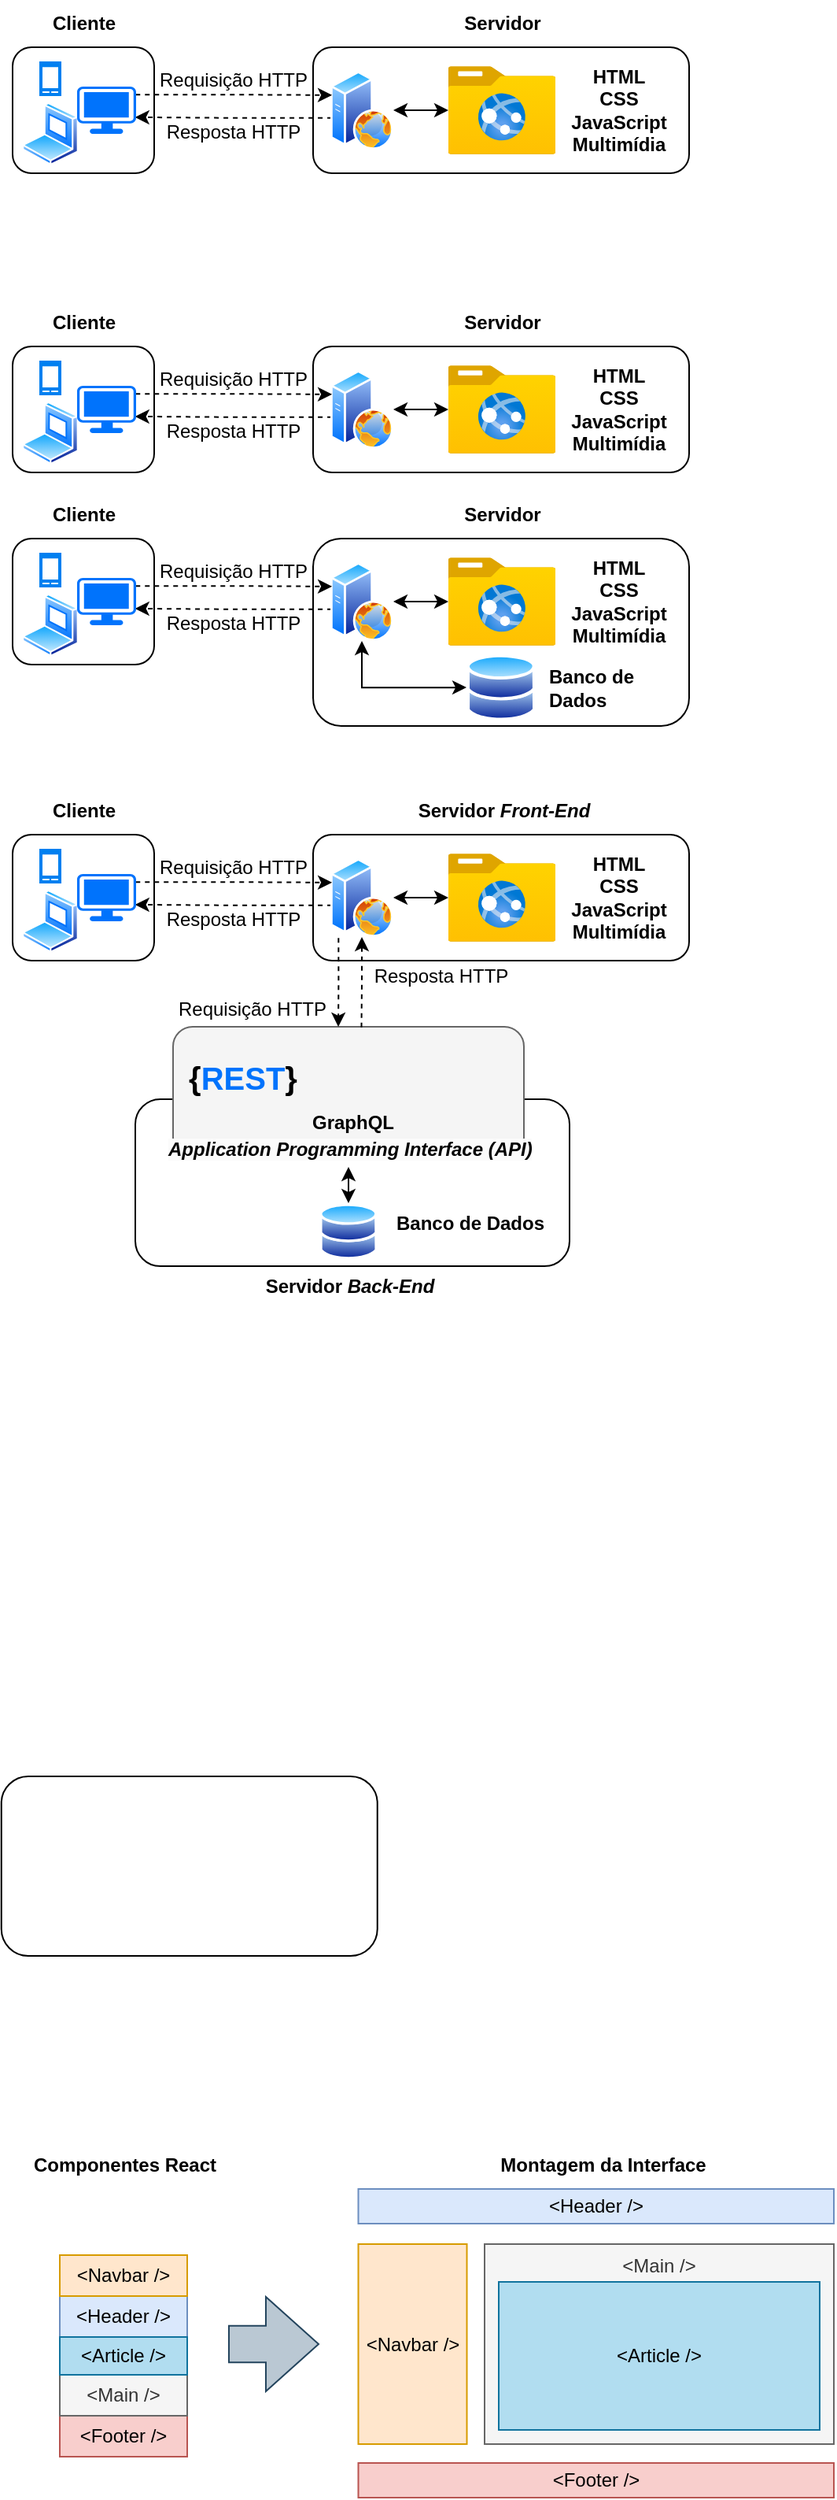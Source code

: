 <mxfile version="21.6.2" type="github">
  <diagram name="Página-1" id="v7wV8ZnBL8g8qVp7nPG3">
    <mxGraphModel dx="797" dy="458" grid="0" gridSize="10" guides="1" tooltips="1" connect="1" arrows="1" fold="1" page="1" pageScale="1" pageWidth="827" pageHeight="1169" math="0" shadow="0">
      <root>
        <mxCell id="0" />
        <mxCell id="1" parent="0" />
        <mxCell id="CSpq6tTDl8FNC48XlwBT-117" value="" style="rounded=1;whiteSpace=wrap;html=1;" parent="1" vertex="1">
          <mxGeometry x="318" y="818" width="276" height="106" as="geometry" />
        </mxCell>
        <mxCell id="CSpq6tTDl8FNC48XlwBT-114" value="" style="rounded=1;whiteSpace=wrap;html=1;fillColor=#f5f5f5;fontColor=#333333;strokeColor=#666666;" parent="1" vertex="1">
          <mxGeometry x="342" y="772" width="223" height="83" as="geometry" />
        </mxCell>
        <mxCell id="CSpq6tTDl8FNC48XlwBT-10" value="" style="rounded=1;whiteSpace=wrap;html=1;fontStyle=0" parent="1" vertex="1">
          <mxGeometry x="431" y="150" width="239" height="80" as="geometry" />
        </mxCell>
        <mxCell id="CSpq6tTDl8FNC48XlwBT-9" value="" style="rounded=1;whiteSpace=wrap;html=1;fontStyle=0" parent="1" vertex="1">
          <mxGeometry x="240" y="150" width="90" height="80" as="geometry" />
        </mxCell>
        <mxCell id="CSpq6tTDl8FNC48XlwBT-12" style="edgeStyle=orthogonalEdgeStyle;rounded=0;orthogonalLoop=1;jettySize=auto;html=1;entryX=0.983;entryY=0.648;entryDx=0;entryDy=0;entryPerimeter=0;exitX=0.026;exitY=0.597;exitDx=0;exitDy=0;exitPerimeter=0;dashed=1;" parent="1" source="CSpq6tTDl8FNC48XlwBT-1" target="CSpq6tTDl8FNC48XlwBT-7" edge="1">
          <mxGeometry relative="1" as="geometry" />
        </mxCell>
        <mxCell id="CSpq6tTDl8FNC48XlwBT-1" value="" style="image;aspect=fixed;perimeter=ellipsePerimeter;html=1;align=center;shadow=0;dashed=0;spacingTop=3;image=img/lib/active_directory/web_server.svg;" parent="1" vertex="1">
          <mxGeometry x="442" y="165" width="40" height="50" as="geometry" />
        </mxCell>
        <mxCell id="CSpq6tTDl8FNC48XlwBT-3" style="edgeStyle=orthogonalEdgeStyle;rounded=0;orthogonalLoop=1;jettySize=auto;html=1;startArrow=classic;startFill=1;" parent="1" source="CSpq6tTDl8FNC48XlwBT-2" target="CSpq6tTDl8FNC48XlwBT-1" edge="1">
          <mxGeometry relative="1" as="geometry" />
        </mxCell>
        <mxCell id="CSpq6tTDl8FNC48XlwBT-2" value="" style="image;aspect=fixed;html=1;points=[];align=center;fontSize=12;image=img/lib/azure2/general/Folder_Website.svg;" parent="1" vertex="1">
          <mxGeometry x="517" y="162" width="68" height="56.0" as="geometry" />
        </mxCell>
        <mxCell id="CSpq6tTDl8FNC48XlwBT-4" value="HTML&lt;br&gt;CSS&lt;br&gt;JavaScript&lt;br&gt;Multimídia" style="text;html=1;align=center;verticalAlign=middle;resizable=0;points=[];autosize=1;strokeColor=none;fillColor=none;fontStyle=1" parent="1" vertex="1">
          <mxGeometry x="585" y="155" width="80" height="70" as="geometry" />
        </mxCell>
        <mxCell id="CSpq6tTDl8FNC48XlwBT-6" value="" style="image;aspect=fixed;perimeter=ellipsePerimeter;html=1;align=center;shadow=0;dashed=0;spacingTop=3;image=img/lib/active_directory/laptop_client.svg;" parent="1" vertex="1">
          <mxGeometry x="246" y="185" width="36" height="40" as="geometry" />
        </mxCell>
        <mxCell id="CSpq6tTDl8FNC48XlwBT-11" style="edgeStyle=orthogonalEdgeStyle;rounded=0;orthogonalLoop=1;jettySize=auto;html=1;exitX=0.99;exitY=0.171;exitDx=0;exitDy=0;exitPerimeter=0;entryX=0.026;entryY=0.308;entryDx=0;entryDy=0;entryPerimeter=0;dashed=1;" parent="1" source="CSpq6tTDl8FNC48XlwBT-7" target="CSpq6tTDl8FNC48XlwBT-1" edge="1">
          <mxGeometry relative="1" as="geometry">
            <Array as="points" />
          </mxGeometry>
        </mxCell>
        <mxCell id="CSpq6tTDl8FNC48XlwBT-7" value="" style="points=[[0.03,0.03,0],[0.5,0,0],[0.97,0.03,0],[1,0.4,0],[0.97,0.745,0],[0.5,1,0],[0.03,0.745,0],[0,0.4,0]];verticalLabelPosition=bottom;sketch=0;html=1;verticalAlign=top;aspect=fixed;align=center;pointerEvents=1;shape=mxgraph.cisco19.workstation;fillColor=#0073fc;strokeColor=none;" parent="1" vertex="1">
          <mxGeometry x="281" y="175" width="37.5" height="30" as="geometry" />
        </mxCell>
        <mxCell id="CSpq6tTDl8FNC48XlwBT-8" value="" style="html=1;verticalLabelPosition=bottom;align=center;labelBackgroundColor=#ffffff;verticalAlign=top;strokeWidth=2;strokeColor=#0080F0;shadow=0;dashed=0;shape=mxgraph.ios7.icons.smartphone;" parent="1" vertex="1">
          <mxGeometry x="258" y="160" width="12" height="20" as="geometry" />
        </mxCell>
        <mxCell id="CSpq6tTDl8FNC48XlwBT-13" value="Requisição HTTP" style="text;html=1;align=center;verticalAlign=middle;resizable=0;points=[];autosize=1;strokeColor=none;fillColor=none;" parent="1" vertex="1">
          <mxGeometry x="319.5" y="156" width="120" height="30" as="geometry" />
        </mxCell>
        <mxCell id="CSpq6tTDl8FNC48XlwBT-14" value="Resposta HTTP" style="text;html=1;align=center;verticalAlign=middle;resizable=0;points=[];autosize=1;strokeColor=none;fillColor=none;" parent="1" vertex="1">
          <mxGeometry x="324.5" y="189" width="110" height="30" as="geometry" />
        </mxCell>
        <mxCell id="CSpq6tTDl8FNC48XlwBT-15" value="Cliente" style="text;html=1;align=center;verticalAlign=middle;resizable=0;points=[];autosize=1;strokeColor=none;fillColor=none;fontStyle=1" parent="1" vertex="1">
          <mxGeometry x="255" y="120" width="60" height="30" as="geometry" />
        </mxCell>
        <mxCell id="CSpq6tTDl8FNC48XlwBT-16" value="Servidor" style="text;html=1;align=center;verticalAlign=middle;resizable=0;points=[];autosize=1;strokeColor=none;fillColor=none;fontStyle=1" parent="1" vertex="1">
          <mxGeometry x="516" y="120" width="70" height="30" as="geometry" />
        </mxCell>
        <mxCell id="CSpq6tTDl8FNC48XlwBT-17" value="" style="rounded=1;whiteSpace=wrap;html=1;fontStyle=0" parent="1" vertex="1">
          <mxGeometry x="431" y="340" width="239" height="80" as="geometry" />
        </mxCell>
        <mxCell id="CSpq6tTDl8FNC48XlwBT-18" value="" style="rounded=1;whiteSpace=wrap;html=1;fontStyle=0" parent="1" vertex="1">
          <mxGeometry x="240" y="340" width="90" height="80" as="geometry" />
        </mxCell>
        <mxCell id="CSpq6tTDl8FNC48XlwBT-19" style="edgeStyle=orthogonalEdgeStyle;rounded=0;orthogonalLoop=1;jettySize=auto;html=1;entryX=0.983;entryY=0.648;entryDx=0;entryDy=0;entryPerimeter=0;exitX=0.026;exitY=0.597;exitDx=0;exitDy=0;exitPerimeter=0;dashed=1;" parent="1" source="CSpq6tTDl8FNC48XlwBT-20" target="CSpq6tTDl8FNC48XlwBT-26" edge="1">
          <mxGeometry relative="1" as="geometry" />
        </mxCell>
        <mxCell id="CSpq6tTDl8FNC48XlwBT-20" value="" style="image;aspect=fixed;perimeter=ellipsePerimeter;html=1;align=center;shadow=0;dashed=0;spacingTop=3;image=img/lib/active_directory/web_server.svg;" parent="1" vertex="1">
          <mxGeometry x="442" y="355" width="40" height="50" as="geometry" />
        </mxCell>
        <mxCell id="CSpq6tTDl8FNC48XlwBT-21" style="edgeStyle=orthogonalEdgeStyle;rounded=0;orthogonalLoop=1;jettySize=auto;html=1;startArrow=classic;startFill=1;" parent="1" source="CSpq6tTDl8FNC48XlwBT-22" target="CSpq6tTDl8FNC48XlwBT-20" edge="1">
          <mxGeometry relative="1" as="geometry" />
        </mxCell>
        <mxCell id="CSpq6tTDl8FNC48XlwBT-22" value="" style="image;aspect=fixed;html=1;points=[];align=center;fontSize=12;image=img/lib/azure2/general/Folder_Website.svg;" parent="1" vertex="1">
          <mxGeometry x="517" y="352" width="68" height="56.0" as="geometry" />
        </mxCell>
        <mxCell id="CSpq6tTDl8FNC48XlwBT-23" value="HTML&lt;br&gt;CSS&lt;br&gt;JavaScript&lt;br&gt;Multimídia" style="text;html=1;align=center;verticalAlign=middle;resizable=0;points=[];autosize=1;strokeColor=none;fillColor=none;fontStyle=1" parent="1" vertex="1">
          <mxGeometry x="585" y="345" width="80" height="70" as="geometry" />
        </mxCell>
        <mxCell id="CSpq6tTDl8FNC48XlwBT-24" value="" style="image;aspect=fixed;perimeter=ellipsePerimeter;html=1;align=center;shadow=0;dashed=0;spacingTop=3;image=img/lib/active_directory/laptop_client.svg;" parent="1" vertex="1">
          <mxGeometry x="246" y="375" width="36" height="40" as="geometry" />
        </mxCell>
        <mxCell id="CSpq6tTDl8FNC48XlwBT-25" style="edgeStyle=orthogonalEdgeStyle;rounded=0;orthogonalLoop=1;jettySize=auto;html=1;exitX=0.99;exitY=0.171;exitDx=0;exitDy=0;exitPerimeter=0;entryX=0.026;entryY=0.308;entryDx=0;entryDy=0;entryPerimeter=0;dashed=1;" parent="1" source="CSpq6tTDl8FNC48XlwBT-26" target="CSpq6tTDl8FNC48XlwBT-20" edge="1">
          <mxGeometry relative="1" as="geometry">
            <Array as="points" />
          </mxGeometry>
        </mxCell>
        <mxCell id="CSpq6tTDl8FNC48XlwBT-26" value="" style="points=[[0.03,0.03,0],[0.5,0,0],[0.97,0.03,0],[1,0.4,0],[0.97,0.745,0],[0.5,1,0],[0.03,0.745,0],[0,0.4,0]];verticalLabelPosition=bottom;sketch=0;html=1;verticalAlign=top;aspect=fixed;align=center;pointerEvents=1;shape=mxgraph.cisco19.workstation;fillColor=#0073fc;strokeColor=none;" parent="1" vertex="1">
          <mxGeometry x="281" y="365" width="37.5" height="30" as="geometry" />
        </mxCell>
        <mxCell id="CSpq6tTDl8FNC48XlwBT-27" value="" style="html=1;verticalLabelPosition=bottom;align=center;labelBackgroundColor=#ffffff;verticalAlign=top;strokeWidth=2;strokeColor=#0080F0;shadow=0;dashed=0;shape=mxgraph.ios7.icons.smartphone;" parent="1" vertex="1">
          <mxGeometry x="258" y="350" width="12" height="20" as="geometry" />
        </mxCell>
        <mxCell id="CSpq6tTDl8FNC48XlwBT-28" value="Requisição HTTP" style="text;html=1;align=center;verticalAlign=middle;resizable=0;points=[];autosize=1;strokeColor=none;fillColor=none;" parent="1" vertex="1">
          <mxGeometry x="319.5" y="346" width="120" height="30" as="geometry" />
        </mxCell>
        <mxCell id="CSpq6tTDl8FNC48XlwBT-29" value="Resposta HTTP" style="text;html=1;align=center;verticalAlign=middle;resizable=0;points=[];autosize=1;strokeColor=none;fillColor=none;" parent="1" vertex="1">
          <mxGeometry x="324.5" y="379" width="110" height="30" as="geometry" />
        </mxCell>
        <mxCell id="CSpq6tTDl8FNC48XlwBT-30" value="Cliente" style="text;html=1;align=center;verticalAlign=middle;resizable=0;points=[];autosize=1;strokeColor=none;fillColor=none;fontStyle=1" parent="1" vertex="1">
          <mxGeometry x="255" y="310" width="60" height="30" as="geometry" />
        </mxCell>
        <mxCell id="CSpq6tTDl8FNC48XlwBT-31" value="Servidor" style="text;html=1;align=center;verticalAlign=middle;resizable=0;points=[];autosize=1;strokeColor=none;fillColor=none;fontStyle=1" parent="1" vertex="1">
          <mxGeometry x="516" y="310" width="70" height="30" as="geometry" />
        </mxCell>
        <mxCell id="CSpq6tTDl8FNC48XlwBT-49" value="" style="rounded=1;whiteSpace=wrap;html=1;fontStyle=0" parent="1" vertex="1">
          <mxGeometry x="431" y="462" width="239" height="119" as="geometry" />
        </mxCell>
        <mxCell id="CSpq6tTDl8FNC48XlwBT-50" value="" style="rounded=1;whiteSpace=wrap;html=1;fontStyle=0" parent="1" vertex="1">
          <mxGeometry x="240" y="462" width="90" height="80" as="geometry" />
        </mxCell>
        <mxCell id="CSpq6tTDl8FNC48XlwBT-51" style="edgeStyle=orthogonalEdgeStyle;rounded=0;orthogonalLoop=1;jettySize=auto;html=1;entryX=0.983;entryY=0.648;entryDx=0;entryDy=0;entryPerimeter=0;exitX=0.026;exitY=0.597;exitDx=0;exitDy=0;exitPerimeter=0;dashed=1;" parent="1" source="CSpq6tTDl8FNC48XlwBT-52" target="CSpq6tTDl8FNC48XlwBT-58" edge="1">
          <mxGeometry relative="1" as="geometry" />
        </mxCell>
        <mxCell id="CSpq6tTDl8FNC48XlwBT-64" style="edgeStyle=orthogonalEdgeStyle;rounded=0;orthogonalLoop=1;jettySize=auto;html=1;entryX=0;entryY=0.5;entryDx=0;entryDy=0;exitX=0.5;exitY=1;exitDx=0;exitDy=0;startArrow=classic;startFill=1;" parent="1" source="CSpq6tTDl8FNC48XlwBT-52" target="CSpq6tTDl8FNC48XlwBT-32" edge="1">
          <mxGeometry relative="1" as="geometry" />
        </mxCell>
        <mxCell id="CSpq6tTDl8FNC48XlwBT-52" value="" style="image;aspect=fixed;perimeter=ellipsePerimeter;html=1;align=center;shadow=0;dashed=0;spacingTop=3;image=img/lib/active_directory/web_server.svg;" parent="1" vertex="1">
          <mxGeometry x="442" y="477" width="40" height="50" as="geometry" />
        </mxCell>
        <mxCell id="CSpq6tTDl8FNC48XlwBT-53" style="edgeStyle=orthogonalEdgeStyle;rounded=0;orthogonalLoop=1;jettySize=auto;html=1;startArrow=classic;startFill=1;" parent="1" source="CSpq6tTDl8FNC48XlwBT-54" target="CSpq6tTDl8FNC48XlwBT-52" edge="1">
          <mxGeometry relative="1" as="geometry" />
        </mxCell>
        <mxCell id="CSpq6tTDl8FNC48XlwBT-54" value="" style="image;aspect=fixed;html=1;points=[];align=center;fontSize=12;image=img/lib/azure2/general/Folder_Website.svg;" parent="1" vertex="1">
          <mxGeometry x="517" y="474" width="68" height="56.0" as="geometry" />
        </mxCell>
        <mxCell id="CSpq6tTDl8FNC48XlwBT-55" value="HTML&lt;br&gt;CSS&lt;br&gt;JavaScript&lt;br&gt;Multimídia" style="text;html=1;align=center;verticalAlign=middle;resizable=0;points=[];autosize=1;strokeColor=none;fillColor=none;fontStyle=1" parent="1" vertex="1">
          <mxGeometry x="585" y="467" width="80" height="70" as="geometry" />
        </mxCell>
        <mxCell id="CSpq6tTDl8FNC48XlwBT-56" value="" style="image;aspect=fixed;perimeter=ellipsePerimeter;html=1;align=center;shadow=0;dashed=0;spacingTop=3;image=img/lib/active_directory/laptop_client.svg;" parent="1" vertex="1">
          <mxGeometry x="246" y="497" width="36" height="40" as="geometry" />
        </mxCell>
        <mxCell id="CSpq6tTDl8FNC48XlwBT-57" style="edgeStyle=orthogonalEdgeStyle;rounded=0;orthogonalLoop=1;jettySize=auto;html=1;exitX=0.99;exitY=0.171;exitDx=0;exitDy=0;exitPerimeter=0;entryX=0.026;entryY=0.308;entryDx=0;entryDy=0;entryPerimeter=0;dashed=1;" parent="1" source="CSpq6tTDl8FNC48XlwBT-58" target="CSpq6tTDl8FNC48XlwBT-52" edge="1">
          <mxGeometry relative="1" as="geometry">
            <Array as="points" />
          </mxGeometry>
        </mxCell>
        <mxCell id="CSpq6tTDl8FNC48XlwBT-58" value="" style="points=[[0.03,0.03,0],[0.5,0,0],[0.97,0.03,0],[1,0.4,0],[0.97,0.745,0],[0.5,1,0],[0.03,0.745,0],[0,0.4,0]];verticalLabelPosition=bottom;sketch=0;html=1;verticalAlign=top;aspect=fixed;align=center;pointerEvents=1;shape=mxgraph.cisco19.workstation;fillColor=#0073fc;strokeColor=none;" parent="1" vertex="1">
          <mxGeometry x="281" y="487" width="37.5" height="30" as="geometry" />
        </mxCell>
        <mxCell id="CSpq6tTDl8FNC48XlwBT-59" value="" style="html=1;verticalLabelPosition=bottom;align=center;labelBackgroundColor=#ffffff;verticalAlign=top;strokeWidth=2;strokeColor=#0080F0;shadow=0;dashed=0;shape=mxgraph.ios7.icons.smartphone;" parent="1" vertex="1">
          <mxGeometry x="258" y="472" width="12" height="20" as="geometry" />
        </mxCell>
        <mxCell id="CSpq6tTDl8FNC48XlwBT-60" value="Requisição HTTP" style="text;html=1;align=center;verticalAlign=middle;resizable=0;points=[];autosize=1;strokeColor=none;fillColor=none;" parent="1" vertex="1">
          <mxGeometry x="319.5" y="468" width="120" height="30" as="geometry" />
        </mxCell>
        <mxCell id="CSpq6tTDl8FNC48XlwBT-61" value="Resposta HTTP" style="text;html=1;align=center;verticalAlign=middle;resizable=0;points=[];autosize=1;strokeColor=none;fillColor=none;" parent="1" vertex="1">
          <mxGeometry x="324.5" y="501" width="110" height="30" as="geometry" />
        </mxCell>
        <mxCell id="CSpq6tTDl8FNC48XlwBT-62" value="Cliente" style="text;html=1;align=center;verticalAlign=middle;resizable=0;points=[];autosize=1;strokeColor=none;fillColor=none;fontStyle=1" parent="1" vertex="1">
          <mxGeometry x="255" y="432" width="60" height="30" as="geometry" />
        </mxCell>
        <mxCell id="CSpq6tTDl8FNC48XlwBT-63" value="Servidor" style="text;html=1;align=center;verticalAlign=middle;resizable=0;points=[];autosize=1;strokeColor=none;fillColor=none;fontStyle=1" parent="1" vertex="1">
          <mxGeometry x="516" y="432" width="70" height="30" as="geometry" />
        </mxCell>
        <mxCell id="CSpq6tTDl8FNC48XlwBT-32" value="" style="image;aspect=fixed;perimeter=ellipsePerimeter;html=1;align=center;shadow=0;dashed=0;spacingTop=3;image=img/lib/active_directory/databases.svg;" parent="1" vertex="1">
          <mxGeometry x="528.5" y="535" width="44" height="43.12" as="geometry" />
        </mxCell>
        <mxCell id="CSpq6tTDl8FNC48XlwBT-65" value="Banco de&lt;br&gt;Dados" style="text;html=1;align=left;verticalAlign=middle;resizable=0;points=[];autosize=1;strokeColor=none;fillColor=none;fontStyle=1" parent="1" vertex="1">
          <mxGeometry x="579" y="536.06" width="72" height="41" as="geometry" />
        </mxCell>
        <mxCell id="CSpq6tTDl8FNC48XlwBT-66" value="" style="rounded=1;whiteSpace=wrap;html=1;fontStyle=0" parent="1" vertex="1">
          <mxGeometry x="431" y="650" width="239" height="80" as="geometry" />
        </mxCell>
        <mxCell id="CSpq6tTDl8FNC48XlwBT-67" value="" style="rounded=1;whiteSpace=wrap;html=1;fontStyle=0" parent="1" vertex="1">
          <mxGeometry x="240" y="650" width="90" height="80" as="geometry" />
        </mxCell>
        <mxCell id="CSpq6tTDl8FNC48XlwBT-68" style="edgeStyle=orthogonalEdgeStyle;rounded=0;orthogonalLoop=1;jettySize=auto;html=1;entryX=0.983;entryY=0.648;entryDx=0;entryDy=0;entryPerimeter=0;exitX=0.026;exitY=0.597;exitDx=0;exitDy=0;exitPerimeter=0;dashed=1;" parent="1" source="CSpq6tTDl8FNC48XlwBT-69" target="CSpq6tTDl8FNC48XlwBT-75" edge="1">
          <mxGeometry relative="1" as="geometry" />
        </mxCell>
        <mxCell id="CSpq6tTDl8FNC48XlwBT-120" style="edgeStyle=orthogonalEdgeStyle;rounded=0;orthogonalLoop=1;jettySize=auto;html=1;entryX=0.537;entryY=0.007;entryDx=0;entryDy=0;entryPerimeter=0;startArrow=classic;startFill=1;dashed=1;endArrow=none;endFill=0;" parent="1" source="CSpq6tTDl8FNC48XlwBT-69" target="CSpq6tTDl8FNC48XlwBT-114" edge="1">
          <mxGeometry relative="1" as="geometry">
            <mxPoint x="462" y="770.493" as="targetPoint" />
          </mxGeometry>
        </mxCell>
        <mxCell id="CSpq6tTDl8FNC48XlwBT-121" style="edgeStyle=orthogonalEdgeStyle;rounded=0;orthogonalLoop=1;jettySize=auto;html=1;entryX=0.471;entryY=0;entryDx=0;entryDy=0;entryPerimeter=0;exitX=0.129;exitY=1.013;exitDx=0;exitDy=0;exitPerimeter=0;dashed=1;startArrow=none;startFill=0;" parent="1" source="CSpq6tTDl8FNC48XlwBT-69" target="CSpq6tTDl8FNC48XlwBT-114" edge="1">
          <mxGeometry relative="1" as="geometry">
            <mxPoint x="447" y="770" as="targetPoint" />
          </mxGeometry>
        </mxCell>
        <mxCell id="CSpq6tTDl8FNC48XlwBT-69" value="" style="image;aspect=fixed;perimeter=ellipsePerimeter;html=1;align=center;shadow=0;dashed=0;spacingTop=3;image=img/lib/active_directory/web_server.svg;" parent="1" vertex="1">
          <mxGeometry x="442" y="665" width="40" height="50" as="geometry" />
        </mxCell>
        <mxCell id="CSpq6tTDl8FNC48XlwBT-70" style="edgeStyle=orthogonalEdgeStyle;rounded=0;orthogonalLoop=1;jettySize=auto;html=1;startArrow=classic;startFill=1;" parent="1" source="CSpq6tTDl8FNC48XlwBT-71" target="CSpq6tTDl8FNC48XlwBT-69" edge="1">
          <mxGeometry relative="1" as="geometry" />
        </mxCell>
        <mxCell id="CSpq6tTDl8FNC48XlwBT-71" value="" style="image;aspect=fixed;html=1;points=[];align=center;fontSize=12;image=img/lib/azure2/general/Folder_Website.svg;" parent="1" vertex="1">
          <mxGeometry x="517" y="662" width="68" height="56.0" as="geometry" />
        </mxCell>
        <mxCell id="CSpq6tTDl8FNC48XlwBT-72" value="HTML&lt;br&gt;CSS&lt;br&gt;JavaScript&lt;br&gt;Multimídia" style="text;html=1;align=center;verticalAlign=middle;resizable=0;points=[];autosize=1;strokeColor=none;fillColor=none;fontStyle=1" parent="1" vertex="1">
          <mxGeometry x="585" y="655" width="80" height="70" as="geometry" />
        </mxCell>
        <mxCell id="CSpq6tTDl8FNC48XlwBT-73" value="" style="image;aspect=fixed;perimeter=ellipsePerimeter;html=1;align=center;shadow=0;dashed=0;spacingTop=3;image=img/lib/active_directory/laptop_client.svg;" parent="1" vertex="1">
          <mxGeometry x="246" y="685" width="36" height="40" as="geometry" />
        </mxCell>
        <mxCell id="CSpq6tTDl8FNC48XlwBT-74" style="edgeStyle=orthogonalEdgeStyle;rounded=0;orthogonalLoop=1;jettySize=auto;html=1;exitX=0.99;exitY=0.171;exitDx=0;exitDy=0;exitPerimeter=0;entryX=0.026;entryY=0.308;entryDx=0;entryDy=0;entryPerimeter=0;dashed=1;" parent="1" source="CSpq6tTDl8FNC48XlwBT-75" target="CSpq6tTDl8FNC48XlwBT-69" edge="1">
          <mxGeometry relative="1" as="geometry">
            <Array as="points" />
          </mxGeometry>
        </mxCell>
        <mxCell id="CSpq6tTDl8FNC48XlwBT-75" value="" style="points=[[0.03,0.03,0],[0.5,0,0],[0.97,0.03,0],[1,0.4,0],[0.97,0.745,0],[0.5,1,0],[0.03,0.745,0],[0,0.4,0]];verticalLabelPosition=bottom;sketch=0;html=1;verticalAlign=top;aspect=fixed;align=center;pointerEvents=1;shape=mxgraph.cisco19.workstation;fillColor=#0073fc;strokeColor=none;" parent="1" vertex="1">
          <mxGeometry x="281" y="675" width="37.5" height="30" as="geometry" />
        </mxCell>
        <mxCell id="CSpq6tTDl8FNC48XlwBT-76" value="" style="html=1;verticalLabelPosition=bottom;align=center;labelBackgroundColor=#ffffff;verticalAlign=top;strokeWidth=2;strokeColor=#0080F0;shadow=0;dashed=0;shape=mxgraph.ios7.icons.smartphone;" parent="1" vertex="1">
          <mxGeometry x="258" y="660" width="12" height="20" as="geometry" />
        </mxCell>
        <mxCell id="CSpq6tTDl8FNC48XlwBT-77" value="Requisição HTTP" style="text;html=1;align=center;verticalAlign=middle;resizable=0;points=[];autosize=1;strokeColor=none;fillColor=none;" parent="1" vertex="1">
          <mxGeometry x="319.5" y="656" width="120" height="30" as="geometry" />
        </mxCell>
        <mxCell id="CSpq6tTDl8FNC48XlwBT-78" value="Resposta HTTP" style="text;html=1;align=center;verticalAlign=middle;resizable=0;points=[];autosize=1;strokeColor=none;fillColor=none;" parent="1" vertex="1">
          <mxGeometry x="324.5" y="689" width="110" height="30" as="geometry" />
        </mxCell>
        <mxCell id="CSpq6tTDl8FNC48XlwBT-79" value="Cliente" style="text;html=1;align=center;verticalAlign=middle;resizable=0;points=[];autosize=1;strokeColor=none;fillColor=none;fontStyle=1" parent="1" vertex="1">
          <mxGeometry x="255" y="620" width="60" height="30" as="geometry" />
        </mxCell>
        <mxCell id="CSpq6tTDl8FNC48XlwBT-80" value="Servidor &lt;i&gt;Front-End&lt;/i&gt;" style="text;html=1;align=center;verticalAlign=middle;resizable=0;points=[];autosize=1;strokeColor=none;fillColor=none;fontStyle=1" parent="1" vertex="1">
          <mxGeometry x="488" y="622" width="127" height="26" as="geometry" />
        </mxCell>
        <mxCell id="CSpq6tTDl8FNC48XlwBT-81" value="" style="rounded=1;whiteSpace=wrap;html=1;fontStyle=0" parent="1" vertex="1">
          <mxGeometry x="232.87" y="1248" width="239" height="114" as="geometry" />
        </mxCell>
        <mxCell id="CSpq6tTDl8FNC48XlwBT-86" value="Servidor &lt;i&gt;Back-End&lt;/i&gt;" style="text;html=1;align=center;verticalAlign=middle;resizable=0;points=[];autosize=1;strokeColor=none;fillColor=none;fontStyle=1" parent="1" vertex="1">
          <mxGeometry x="391" y="924" width="125" height="26" as="geometry" />
        </mxCell>
        <mxCell id="CSpq6tTDl8FNC48XlwBT-119" style="edgeStyle=orthogonalEdgeStyle;rounded=0;orthogonalLoop=1;jettySize=auto;html=1;entryX=0.5;entryY=1;entryDx=0;entryDy=0;startArrow=classic;startFill=1;exitX=0.5;exitY=0;exitDx=0;exitDy=0;" parent="1" source="CSpq6tTDl8FNC48XlwBT-87" target="CSpq6tTDl8FNC48XlwBT-112" edge="1">
          <mxGeometry relative="1" as="geometry" />
        </mxCell>
        <mxCell id="CSpq6tTDl8FNC48XlwBT-87" value="" style="image;aspect=fixed;perimeter=ellipsePerimeter;html=1;align=center;shadow=0;dashed=0;spacingTop=3;image=img/lib/active_directory/databases.svg;" parent="1" vertex="1">
          <mxGeometry x="435.12" y="884" width="36.75" height="36.02" as="geometry" />
        </mxCell>
        <mxCell id="CSpq6tTDl8FNC48XlwBT-88" value="Banco de Dados" style="text;html=1;align=left;verticalAlign=middle;resizable=0;points=[];autosize=1;strokeColor=none;fillColor=none;fontStyle=1" parent="1" vertex="1">
          <mxGeometry x="482" y="884" width="112" height="26" as="geometry" />
        </mxCell>
        <mxCell id="CSpq6tTDl8FNC48XlwBT-91" value="Requisição HTTP" style="text;html=1;align=center;verticalAlign=middle;resizable=0;points=[];autosize=1;strokeColor=none;fillColor=none;" parent="1" vertex="1">
          <mxGeometry x="332" y="745.5" width="120" height="30" as="geometry" />
        </mxCell>
        <mxCell id="CSpq6tTDl8FNC48XlwBT-92" value="Resposta HTTP" style="text;html=1;align=center;verticalAlign=middle;resizable=0;points=[];autosize=1;strokeColor=none;fillColor=none;" parent="1" vertex="1">
          <mxGeometry x="457" y="725" width="110" height="30" as="geometry" />
        </mxCell>
        <mxCell id="CSpq6tTDl8FNC48XlwBT-106" value="" style="group" parent="1" vertex="1" connectable="0">
          <mxGeometry x="421" y="775.5" width="137" height="73" as="geometry" />
        </mxCell>
        <mxCell id="CSpq6tTDl8FNC48XlwBT-105" value="GraphQL" style="text;html=1;align=center;verticalAlign=middle;resizable=0;points=[];autosize=1;strokeColor=none;fillColor=none;fontStyle=1" parent="CSpq6tTDl8FNC48XlwBT-106" vertex="1">
          <mxGeometry y="44" width="70" height="26" as="geometry" />
        </mxCell>
        <mxCell id="CSpq6tTDl8FNC48XlwBT-104" value="" style="shape=image;verticalLabelPosition=bottom;labelBackgroundColor=default;verticalAlign=top;aspect=fixed;imageAspect=0;image=https://upload.wikimedia.org/wikipedia/commons/thumb/1/17/GraphQL_Logo.svg/1024px-GraphQL_Logo.svg.png;" parent="CSpq6tTDl8FNC48XlwBT-106" vertex="1">
          <mxGeometry x="10" width="50" height="50" as="geometry" />
        </mxCell>
        <mxCell id="CSpq6tTDl8FNC48XlwBT-109" value="" style="shape=image;verticalLabelPosition=bottom;labelBackgroundColor=default;verticalAlign=top;aspect=fixed;imageAspect=0;image=https://grpc.io/img/logos/grpc-icon-color.png;" parent="CSpq6tTDl8FNC48XlwBT-106" vertex="1">
          <mxGeometry x="73" width="57" height="57" as="geometry" />
        </mxCell>
        <mxCell id="CSpq6tTDl8FNC48XlwBT-112" value="&lt;b style=&quot;border-color: var(--border-color); color: rgb(0, 0, 0); font-family: Helvetica; font-size: 12px; font-variant-ligatures: normal; font-variant-caps: normal; letter-spacing: normal; orphans: 2; text-align: center; text-indent: 0px; text-transform: none; widows: 2; word-spacing: 0px; -webkit-text-stroke-width: 0px; background-color: rgb(251, 251, 251); text-decoration-thickness: initial; text-decoration-style: initial; text-decoration-color: initial;&quot;&gt;&lt;i&gt;Application&amp;nbsp;Programming&amp;nbsp;Interface (API)&lt;br&gt;&lt;/i&gt;&lt;/b&gt;" style="text;whiteSpace=wrap;html=1;" parent="1" vertex="1">
          <mxGeometry x="336.75" y="836" width="233.5" height="25" as="geometry" />
        </mxCell>
        <mxCell id="CSpq6tTDl8FNC48XlwBT-111" value="&lt;b style=&quot;font-size: 20px;&quot;&gt;{&lt;font color=&quot;#0073fc&quot; style=&quot;font-size: 20px;&quot;&gt;REST&lt;/font&gt;}&lt;/b&gt;" style="text;html=1;align=center;verticalAlign=middle;resizable=0;points=[];autosize=1;strokeColor=none;fillColor=none;fontSize=20;" parent="1" vertex="1">
          <mxGeometry x="342.5" y="786" width="87" height="36" as="geometry" />
        </mxCell>
        <mxCell id="ppQydRv-oS6WK5fVcnvP-5" value="&amp;lt;Header /&amp;gt;" style="rounded=0;whiteSpace=wrap;html=1;fillColor=#dae8fc;strokeColor=#6c8ebf;" vertex="1" parent="1">
          <mxGeometry x="459.75" y="1510" width="302.25" height="22" as="geometry" />
        </mxCell>
        <mxCell id="ppQydRv-oS6WK5fVcnvP-6" value="&amp;lt;Navbar /&amp;gt;" style="rounded=0;whiteSpace=wrap;html=1;fillColor=#ffe6cc;strokeColor=#d79b00;" vertex="1" parent="1">
          <mxGeometry x="459.75" y="1545" width="69" height="127" as="geometry" />
        </mxCell>
        <mxCell id="ppQydRv-oS6WK5fVcnvP-7" value="&amp;lt;Footer /&amp;gt;" style="rounded=0;whiteSpace=wrap;html=1;fillColor=#f8cecc;strokeColor=#b85450;" vertex="1" parent="1">
          <mxGeometry x="459.75" y="1684" width="302.25" height="22" as="geometry" />
        </mxCell>
        <mxCell id="ppQydRv-oS6WK5fVcnvP-8" value="&amp;lt;Main /&amp;gt;&lt;br&gt;&amp;nbsp;&lt;br&gt;&lt;br&gt;&lt;br&gt;&lt;br&gt;&amp;nbsp;&lt;br&gt;&lt;br&gt;&lt;br&gt;" style="rounded=0;whiteSpace=wrap;html=1;fillColor=#f5f5f5;fontColor=#333333;strokeColor=#666666;" vertex="1" parent="1">
          <mxGeometry x="540" y="1545" width="222" height="127" as="geometry" />
        </mxCell>
        <mxCell id="ppQydRv-oS6WK5fVcnvP-9" value="&amp;lt;Article /&amp;gt;" style="rounded=0;whiteSpace=wrap;html=1;fillColor=#b1ddf0;strokeColor=#10739e;" vertex="1" parent="1">
          <mxGeometry x="549" y="1569" width="204" height="94" as="geometry" />
        </mxCell>
        <mxCell id="ppQydRv-oS6WK5fVcnvP-10" value="&amp;lt;Header /&amp;gt;" style="rounded=0;whiteSpace=wrap;html=1;fillColor=#dae8fc;strokeColor=#6c8ebf;" vertex="1" parent="1">
          <mxGeometry x="270" y="1578" width="81" height="26" as="geometry" />
        </mxCell>
        <mxCell id="ppQydRv-oS6WK5fVcnvP-11" value="&amp;lt;Navbar /&amp;gt;" style="rounded=0;whiteSpace=wrap;html=1;fillColor=#ffe6cc;strokeColor=#d79b00;" vertex="1" parent="1">
          <mxGeometry x="270" y="1552" width="81" height="26" as="geometry" />
        </mxCell>
        <mxCell id="ppQydRv-oS6WK5fVcnvP-12" value="&amp;lt;Footer /&amp;gt;" style="rounded=0;whiteSpace=wrap;html=1;fillColor=#f8cecc;strokeColor=#b85450;" vertex="1" parent="1">
          <mxGeometry x="270" y="1654" width="81" height="26" as="geometry" />
        </mxCell>
        <mxCell id="ppQydRv-oS6WK5fVcnvP-13" value="&amp;lt;Main /&amp;gt;" style="rounded=0;whiteSpace=wrap;html=1;fillColor=#f5f5f5;fontColor=#333333;strokeColor=#666666;" vertex="1" parent="1">
          <mxGeometry x="270" y="1628" width="81" height="26" as="geometry" />
        </mxCell>
        <mxCell id="ppQydRv-oS6WK5fVcnvP-14" value="&amp;lt;Article /&amp;gt;" style="rounded=0;whiteSpace=wrap;html=1;fillColor=#b1ddf0;strokeColor=#10739e;" vertex="1" parent="1">
          <mxGeometry x="270" y="1604" width="81" height="24" as="geometry" />
        </mxCell>
        <mxCell id="ppQydRv-oS6WK5fVcnvP-15" value="Componentes React" style="text;html=1;align=center;verticalAlign=middle;resizable=0;points=[];autosize=1;strokeColor=none;fillColor=none;fontStyle=1" vertex="1" parent="1">
          <mxGeometry x="240.5" y="1480" width="140" height="30" as="geometry" />
        </mxCell>
        <mxCell id="ppQydRv-oS6WK5fVcnvP-16" value="" style="shape=singleArrow;whiteSpace=wrap;html=1;arrowWidth=0.387;arrowSize=0.588;fillColor=#bac8d3;strokeColor=#23445d;" vertex="1" parent="1">
          <mxGeometry x="377.5" y="1578.5" width="57" height="60" as="geometry" />
        </mxCell>
        <mxCell id="ppQydRv-oS6WK5fVcnvP-17" value="Montagem da Interface" style="text;html=1;align=center;verticalAlign=middle;resizable=0;points=[];autosize=1;strokeColor=none;fillColor=none;fontStyle=1" vertex="1" parent="1">
          <mxGeometry x="540" y="1480" width="150" height="30" as="geometry" />
        </mxCell>
      </root>
    </mxGraphModel>
  </diagram>
</mxfile>
